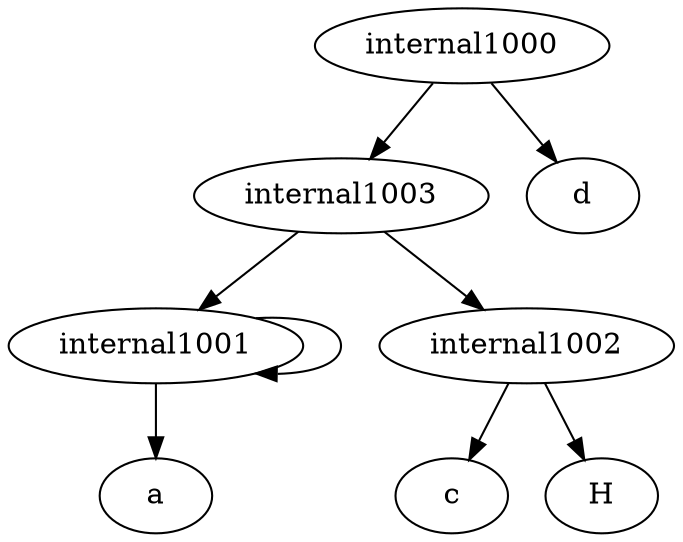 strict digraph G1 {
#H -> b
internal1001 -> #H
internal1001 -> a
internal1002 -> c
internal1002 -> H#
internal1003 -> internal1002
internal1003 -> internal1001
internal1000 -> d
internal1000 -> internal1003
}
